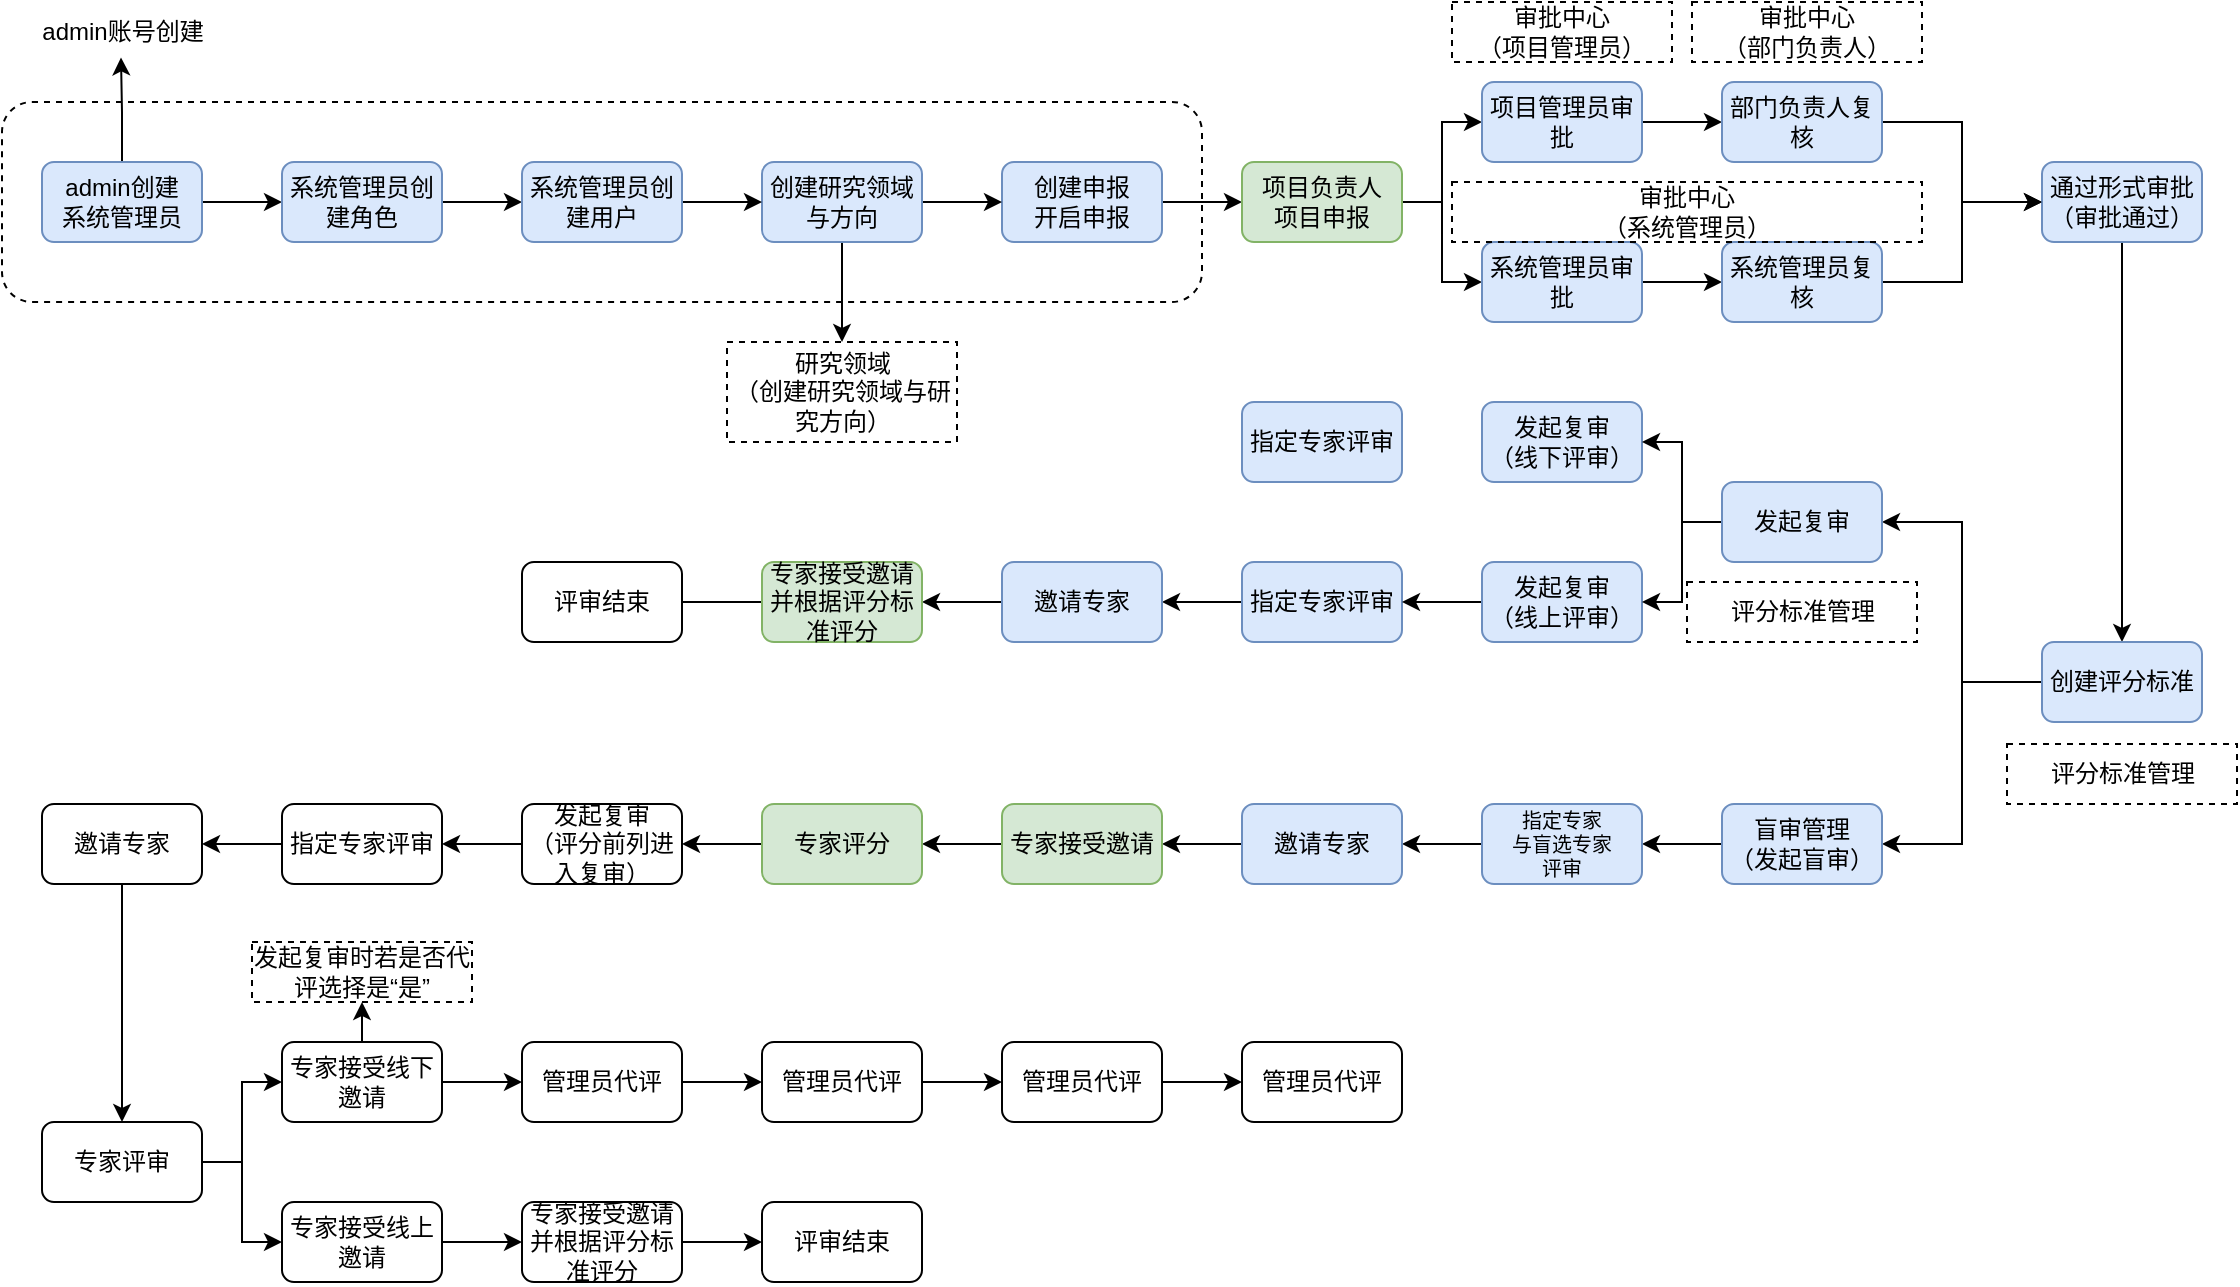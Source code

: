 <mxfile version="21.6.9" type="github">
  <diagram name="第 1 页" id="8AalZhf0SuC_jpaXCOYt">
    <mxGraphModel dx="1207" dy="667" grid="1" gridSize="10" guides="1" tooltips="1" connect="1" arrows="1" fold="1" page="1" pageScale="1" pageWidth="4681" pageHeight="3300" math="0" shadow="0">
      <root>
        <mxCell id="0" />
        <mxCell id="1" parent="0" />
        <mxCell id="mLf53-jrDhpxrXsrKtnD-4" value="" style="rounded=1;whiteSpace=wrap;html=1;dashed=1;" vertex="1" parent="1">
          <mxGeometry x="180" y="130" width="600" height="100" as="geometry" />
        </mxCell>
        <mxCell id="mLf53-jrDhpxrXsrKtnD-6" style="edgeStyle=orthogonalEdgeStyle;rounded=0;orthogonalLoop=1;jettySize=auto;html=1;exitX=1;exitY=0.5;exitDx=0;exitDy=0;entryX=0;entryY=0.5;entryDx=0;entryDy=0;" edge="1" parent="1" source="mLf53-jrDhpxrXsrKtnD-1" target="mLf53-jrDhpxrXsrKtnD-2">
          <mxGeometry relative="1" as="geometry" />
        </mxCell>
        <mxCell id="mLf53-jrDhpxrXsrKtnD-15" style="edgeStyle=orthogonalEdgeStyle;rounded=0;orthogonalLoop=1;jettySize=auto;html=1;exitX=0.5;exitY=0;exitDx=0;exitDy=0;entryX=0.495;entryY=0.924;entryDx=0;entryDy=0;entryPerimeter=0;" edge="1" parent="1" source="mLf53-jrDhpxrXsrKtnD-1" target="mLf53-jrDhpxrXsrKtnD-5">
          <mxGeometry relative="1" as="geometry" />
        </mxCell>
        <mxCell id="mLf53-jrDhpxrXsrKtnD-1" value="admin创建&lt;br&gt;系统管理员" style="rounded=1;whiteSpace=wrap;html=1;fillColor=#dae8fc;strokeColor=#6c8ebf;" vertex="1" parent="1">
          <mxGeometry x="200" y="160" width="80" height="40" as="geometry" />
        </mxCell>
        <mxCell id="mLf53-jrDhpxrXsrKtnD-10" style="edgeStyle=orthogonalEdgeStyle;rounded=0;orthogonalLoop=1;jettySize=auto;html=1;exitX=1;exitY=0.5;exitDx=0;exitDy=0;" edge="1" parent="1" source="mLf53-jrDhpxrXsrKtnD-2" target="mLf53-jrDhpxrXsrKtnD-9">
          <mxGeometry relative="1" as="geometry" />
        </mxCell>
        <mxCell id="mLf53-jrDhpxrXsrKtnD-2" value="系统管理员创建角色" style="rounded=1;whiteSpace=wrap;html=1;fillColor=#dae8fc;strokeColor=#6c8ebf;" vertex="1" parent="1">
          <mxGeometry x="320" y="160" width="80" height="40" as="geometry" />
        </mxCell>
        <mxCell id="mLf53-jrDhpxrXsrKtnD-13" style="edgeStyle=orthogonalEdgeStyle;rounded=0;orthogonalLoop=1;jettySize=auto;html=1;exitX=1;exitY=0.5;exitDx=0;exitDy=0;entryX=0;entryY=0.5;entryDx=0;entryDy=0;" edge="1" parent="1" source="mLf53-jrDhpxrXsrKtnD-3" target="mLf53-jrDhpxrXsrKtnD-7">
          <mxGeometry relative="1" as="geometry" />
        </mxCell>
        <mxCell id="mLf53-jrDhpxrXsrKtnD-3" value="创建申报&lt;br&gt;开启申报" style="rounded=1;whiteSpace=wrap;html=1;fillColor=#dae8fc;strokeColor=#6c8ebf;" vertex="1" parent="1">
          <mxGeometry x="680" y="160" width="80" height="40" as="geometry" />
        </mxCell>
        <mxCell id="mLf53-jrDhpxrXsrKtnD-5" value="admin账号创建" style="text;html=1;align=center;verticalAlign=middle;resizable=0;points=[];autosize=1;strokeColor=none;fillColor=none;" vertex="1" parent="1">
          <mxGeometry x="190" y="80" width="100" height="30" as="geometry" />
        </mxCell>
        <mxCell id="mLf53-jrDhpxrXsrKtnD-48" style="edgeStyle=orthogonalEdgeStyle;rounded=0;orthogonalLoop=1;jettySize=auto;html=1;exitX=1;exitY=0.5;exitDx=0;exitDy=0;entryX=0;entryY=0.5;entryDx=0;entryDy=0;" edge="1" parent="1" source="mLf53-jrDhpxrXsrKtnD-7" target="mLf53-jrDhpxrXsrKtnD-17">
          <mxGeometry relative="1" as="geometry" />
        </mxCell>
        <mxCell id="mLf53-jrDhpxrXsrKtnD-49" style="edgeStyle=orthogonalEdgeStyle;rounded=0;orthogonalLoop=1;jettySize=auto;html=1;exitX=1;exitY=0.5;exitDx=0;exitDy=0;entryX=0;entryY=0.5;entryDx=0;entryDy=0;" edge="1" parent="1" source="mLf53-jrDhpxrXsrKtnD-7" target="mLf53-jrDhpxrXsrKtnD-35">
          <mxGeometry relative="1" as="geometry" />
        </mxCell>
        <mxCell id="mLf53-jrDhpxrXsrKtnD-7" value="项目负责人&lt;br&gt;项目申报" style="rounded=1;whiteSpace=wrap;html=1;fillColor=#d5e8d4;strokeColor=#82b366;" vertex="1" parent="1">
          <mxGeometry x="800" y="160" width="80" height="40" as="geometry" />
        </mxCell>
        <mxCell id="mLf53-jrDhpxrXsrKtnD-12" style="edgeStyle=orthogonalEdgeStyle;rounded=0;orthogonalLoop=1;jettySize=auto;html=1;exitX=1;exitY=0.5;exitDx=0;exitDy=0;" edge="1" parent="1" source="mLf53-jrDhpxrXsrKtnD-8" target="mLf53-jrDhpxrXsrKtnD-3">
          <mxGeometry relative="1" as="geometry" />
        </mxCell>
        <mxCell id="mLf53-jrDhpxrXsrKtnD-192" style="edgeStyle=orthogonalEdgeStyle;rounded=0;orthogonalLoop=1;jettySize=auto;html=1;exitX=0.5;exitY=1;exitDx=0;exitDy=0;entryX=0.5;entryY=0;entryDx=0;entryDy=0;" edge="1" parent="1" source="mLf53-jrDhpxrXsrKtnD-8" target="mLf53-jrDhpxrXsrKtnD-190">
          <mxGeometry relative="1" as="geometry" />
        </mxCell>
        <mxCell id="mLf53-jrDhpxrXsrKtnD-8" value="创建研究领域与方向" style="rounded=1;whiteSpace=wrap;html=1;fillColor=#dae8fc;strokeColor=#6c8ebf;" vertex="1" parent="1">
          <mxGeometry x="560" y="160" width="80" height="40" as="geometry" />
        </mxCell>
        <mxCell id="mLf53-jrDhpxrXsrKtnD-11" style="edgeStyle=orthogonalEdgeStyle;rounded=0;orthogonalLoop=1;jettySize=auto;html=1;exitX=1;exitY=0.5;exitDx=0;exitDy=0;entryX=0;entryY=0.5;entryDx=0;entryDy=0;" edge="1" parent="1" source="mLf53-jrDhpxrXsrKtnD-9" target="mLf53-jrDhpxrXsrKtnD-8">
          <mxGeometry relative="1" as="geometry" />
        </mxCell>
        <mxCell id="mLf53-jrDhpxrXsrKtnD-9" value="系统管理员创建用户" style="rounded=1;whiteSpace=wrap;html=1;fillColor=#dae8fc;strokeColor=#6c8ebf;" vertex="1" parent="1">
          <mxGeometry x="440" y="160" width="80" height="40" as="geometry" />
        </mxCell>
        <mxCell id="mLf53-jrDhpxrXsrKtnD-50" style="edgeStyle=orthogonalEdgeStyle;rounded=0;orthogonalLoop=1;jettySize=auto;html=1;exitX=1;exitY=0.5;exitDx=0;exitDy=0;" edge="1" parent="1" source="mLf53-jrDhpxrXsrKtnD-17" target="mLf53-jrDhpxrXsrKtnD-18">
          <mxGeometry relative="1" as="geometry" />
        </mxCell>
        <mxCell id="mLf53-jrDhpxrXsrKtnD-17" value="项目管理员审批" style="rounded=1;whiteSpace=wrap;html=1;fillColor=#dae8fc;strokeColor=#6c8ebf;" vertex="1" parent="1">
          <mxGeometry x="920" y="120" width="80" height="40" as="geometry" />
        </mxCell>
        <mxCell id="mLf53-jrDhpxrXsrKtnD-52" style="edgeStyle=orthogonalEdgeStyle;rounded=0;orthogonalLoop=1;jettySize=auto;html=1;exitX=1;exitY=0.5;exitDx=0;exitDy=0;entryX=0;entryY=0.5;entryDx=0;entryDy=0;" edge="1" parent="1" source="mLf53-jrDhpxrXsrKtnD-18" target="mLf53-jrDhpxrXsrKtnD-19">
          <mxGeometry relative="1" as="geometry" />
        </mxCell>
        <mxCell id="mLf53-jrDhpxrXsrKtnD-18" value="部门负责人复核" style="rounded=1;whiteSpace=wrap;html=1;fillColor=#dae8fc;strokeColor=#6c8ebf;" vertex="1" parent="1">
          <mxGeometry x="1040" y="120" width="80" height="40" as="geometry" />
        </mxCell>
        <mxCell id="mLf53-jrDhpxrXsrKtnD-150" style="edgeStyle=orthogonalEdgeStyle;rounded=0;orthogonalLoop=1;jettySize=auto;html=1;exitX=0.5;exitY=1;exitDx=0;exitDy=0;" edge="1" parent="1" source="mLf53-jrDhpxrXsrKtnD-19" target="mLf53-jrDhpxrXsrKtnD-23">
          <mxGeometry relative="1" as="geometry" />
        </mxCell>
        <mxCell id="mLf53-jrDhpxrXsrKtnD-19" value="通过形式审批&lt;br&gt;（审批通过）" style="rounded=1;whiteSpace=wrap;html=1;fillColor=#dae8fc;strokeColor=#6c8ebf;" vertex="1" parent="1">
          <mxGeometry x="1200" y="160" width="80" height="40" as="geometry" />
        </mxCell>
        <mxCell id="mLf53-jrDhpxrXsrKtnD-151" style="edgeStyle=orthogonalEdgeStyle;rounded=0;orthogonalLoop=1;jettySize=auto;html=1;exitX=0;exitY=0.5;exitDx=0;exitDy=0;entryX=1;entryY=0.5;entryDx=0;entryDy=0;" edge="1" parent="1" source="mLf53-jrDhpxrXsrKtnD-23" target="mLf53-jrDhpxrXsrKtnD-74">
          <mxGeometry relative="1" as="geometry" />
        </mxCell>
        <mxCell id="mLf53-jrDhpxrXsrKtnD-152" style="edgeStyle=orthogonalEdgeStyle;rounded=0;orthogonalLoop=1;jettySize=auto;html=1;exitX=0;exitY=0.5;exitDx=0;exitDy=0;entryX=1;entryY=0.5;entryDx=0;entryDy=0;" edge="1" parent="1" source="mLf53-jrDhpxrXsrKtnD-23" target="mLf53-jrDhpxrXsrKtnD-34">
          <mxGeometry relative="1" as="geometry" />
        </mxCell>
        <mxCell id="mLf53-jrDhpxrXsrKtnD-23" value="创建评分标准" style="rounded=1;whiteSpace=wrap;html=1;fillColor=#dae8fc;strokeColor=#6c8ebf;" vertex="1" parent="1">
          <mxGeometry x="1200" y="400" width="80" height="40" as="geometry" />
        </mxCell>
        <mxCell id="mLf53-jrDhpxrXsrKtnD-71" style="edgeStyle=orthogonalEdgeStyle;rounded=0;orthogonalLoop=1;jettySize=auto;html=1;exitX=0;exitY=0.5;exitDx=0;exitDy=0;entryX=1;entryY=0.5;entryDx=0;entryDy=0;" edge="1" parent="1" source="mLf53-jrDhpxrXsrKtnD-24" target="mLf53-jrDhpxrXsrKtnD-64">
          <mxGeometry relative="1" as="geometry" />
        </mxCell>
        <mxCell id="mLf53-jrDhpxrXsrKtnD-24" value="指定专家评审" style="rounded=1;whiteSpace=wrap;html=1;fillColor=#dae8fc;strokeColor=#6c8ebf;" vertex="1" parent="1">
          <mxGeometry x="800" y="360" width="80" height="40" as="geometry" />
        </mxCell>
        <mxCell id="mLf53-jrDhpxrXsrKtnD-59" style="edgeStyle=orthogonalEdgeStyle;rounded=0;orthogonalLoop=1;jettySize=auto;html=1;exitX=0;exitY=0.5;exitDx=0;exitDy=0;entryX=1;entryY=0.5;entryDx=0;entryDy=0;" edge="1" parent="1" source="mLf53-jrDhpxrXsrKtnD-33" target="mLf53-jrDhpxrXsrKtnD-24">
          <mxGeometry relative="1" as="geometry" />
        </mxCell>
        <mxCell id="mLf53-jrDhpxrXsrKtnD-33" value="发起复审&lt;br&gt;（线上评审）" style="rounded=1;whiteSpace=wrap;html=1;fillColor=#dae8fc;strokeColor=#6c8ebf;" vertex="1" parent="1">
          <mxGeometry x="920" y="360" width="80" height="40" as="geometry" />
        </mxCell>
        <mxCell id="mLf53-jrDhpxrXsrKtnD-62" style="edgeStyle=orthogonalEdgeStyle;rounded=0;orthogonalLoop=1;jettySize=auto;html=1;exitX=0;exitY=0.5;exitDx=0;exitDy=0;entryX=1;entryY=0.5;entryDx=0;entryDy=0;" edge="1" parent="1" source="mLf53-jrDhpxrXsrKtnD-34" target="mLf53-jrDhpxrXsrKtnD-61">
          <mxGeometry relative="1" as="geometry" />
        </mxCell>
        <mxCell id="mLf53-jrDhpxrXsrKtnD-34" value="盲审管理&lt;br&gt;（发起盲审）" style="rounded=1;whiteSpace=wrap;html=1;fillColor=#dae8fc;strokeColor=#6c8ebf;" vertex="1" parent="1">
          <mxGeometry x="1040" y="481" width="80" height="40" as="geometry" />
        </mxCell>
        <mxCell id="mLf53-jrDhpxrXsrKtnD-51" style="edgeStyle=orthogonalEdgeStyle;rounded=0;orthogonalLoop=1;jettySize=auto;html=1;exitX=1;exitY=0.5;exitDx=0;exitDy=0;entryX=0;entryY=0.5;entryDx=0;entryDy=0;" edge="1" parent="1" source="mLf53-jrDhpxrXsrKtnD-35" target="mLf53-jrDhpxrXsrKtnD-38">
          <mxGeometry relative="1" as="geometry" />
        </mxCell>
        <mxCell id="mLf53-jrDhpxrXsrKtnD-35" value="系统管理员审批" style="rounded=1;whiteSpace=wrap;html=1;fillColor=#dae8fc;strokeColor=#6c8ebf;" vertex="1" parent="1">
          <mxGeometry x="920" y="200" width="80" height="40" as="geometry" />
        </mxCell>
        <mxCell id="mLf53-jrDhpxrXsrKtnD-53" style="edgeStyle=orthogonalEdgeStyle;rounded=0;orthogonalLoop=1;jettySize=auto;html=1;exitX=1;exitY=0.5;exitDx=0;exitDy=0;entryX=0;entryY=0.5;entryDx=0;entryDy=0;" edge="1" parent="1" source="mLf53-jrDhpxrXsrKtnD-38" target="mLf53-jrDhpxrXsrKtnD-19">
          <mxGeometry relative="1" as="geometry" />
        </mxCell>
        <mxCell id="mLf53-jrDhpxrXsrKtnD-38" value="系统管理员复核" style="rounded=1;whiteSpace=wrap;html=1;fillColor=#dae8fc;strokeColor=#6c8ebf;" vertex="1" parent="1">
          <mxGeometry x="1040" y="200" width="80" height="40" as="geometry" />
        </mxCell>
        <mxCell id="mLf53-jrDhpxrXsrKtnD-96" style="edgeStyle=orthogonalEdgeStyle;rounded=0;orthogonalLoop=1;jettySize=auto;html=1;exitX=0;exitY=0.5;exitDx=0;exitDy=0;entryX=1;entryY=0.5;entryDx=0;entryDy=0;" edge="1" parent="1" source="mLf53-jrDhpxrXsrKtnD-61" target="mLf53-jrDhpxrXsrKtnD-65">
          <mxGeometry relative="1" as="geometry" />
        </mxCell>
        <mxCell id="mLf53-jrDhpxrXsrKtnD-61" value="指定专家&lt;br style=&quot;font-size: 10px;&quot;&gt;与盲选专家&lt;br style=&quot;font-size: 10px;&quot;&gt;评审" style="rounded=1;whiteSpace=wrap;html=1;fontSize=10;fillColor=#dae8fc;strokeColor=#6c8ebf;" vertex="1" parent="1">
          <mxGeometry x="920" y="481" width="80" height="40" as="geometry" />
        </mxCell>
        <mxCell id="mLf53-jrDhpxrXsrKtnD-70" style="edgeStyle=orthogonalEdgeStyle;rounded=0;orthogonalLoop=1;jettySize=auto;html=1;exitX=0;exitY=0.5;exitDx=0;exitDy=0;entryX=1;entryY=0.5;entryDx=0;entryDy=0;" edge="1" parent="1" source="mLf53-jrDhpxrXsrKtnD-64" target="mLf53-jrDhpxrXsrKtnD-66">
          <mxGeometry relative="1" as="geometry" />
        </mxCell>
        <mxCell id="mLf53-jrDhpxrXsrKtnD-64" value="邀请专家" style="rounded=1;whiteSpace=wrap;html=1;fillColor=#dae8fc;strokeColor=#6c8ebf;" vertex="1" parent="1">
          <mxGeometry x="680" y="360" width="80" height="40" as="geometry" />
        </mxCell>
        <mxCell id="mLf53-jrDhpxrXsrKtnD-97" style="edgeStyle=orthogonalEdgeStyle;rounded=0;orthogonalLoop=1;jettySize=auto;html=1;exitX=0;exitY=0.5;exitDx=0;exitDy=0;entryX=1;entryY=0.5;entryDx=0;entryDy=0;" edge="1" parent="1" source="mLf53-jrDhpxrXsrKtnD-65" target="mLf53-jrDhpxrXsrKtnD-67">
          <mxGeometry relative="1" as="geometry" />
        </mxCell>
        <mxCell id="mLf53-jrDhpxrXsrKtnD-65" value="邀请专家" style="rounded=1;whiteSpace=wrap;html=1;fillColor=#dae8fc;strokeColor=#6c8ebf;" vertex="1" parent="1">
          <mxGeometry x="800" y="481" width="80" height="40" as="geometry" />
        </mxCell>
        <mxCell id="mLf53-jrDhpxrXsrKtnD-69" style="edgeStyle=orthogonalEdgeStyle;rounded=0;orthogonalLoop=1;jettySize=auto;html=1;exitX=0;exitY=0.5;exitDx=0;exitDy=0;entryX=1;entryY=0.5;entryDx=0;entryDy=0;" edge="1" parent="1" source="mLf53-jrDhpxrXsrKtnD-66">
          <mxGeometry relative="1" as="geometry">
            <mxPoint x="480" y="380" as="targetPoint" />
          </mxGeometry>
        </mxCell>
        <mxCell id="mLf53-jrDhpxrXsrKtnD-66" value="专家接受邀请并根据评分标准评分" style="rounded=1;whiteSpace=wrap;html=1;strokeColor=#82b366;fillColor=#d5e8d4;" vertex="1" parent="1">
          <mxGeometry x="560" y="360" width="80" height="40" as="geometry" />
        </mxCell>
        <mxCell id="mLf53-jrDhpxrXsrKtnD-117" style="edgeStyle=orthogonalEdgeStyle;rounded=0;orthogonalLoop=1;jettySize=auto;html=1;exitX=0;exitY=0.5;exitDx=0;exitDy=0;" edge="1" parent="1" source="mLf53-jrDhpxrXsrKtnD-67" target="mLf53-jrDhpxrXsrKtnD-115">
          <mxGeometry relative="1" as="geometry" />
        </mxCell>
        <mxCell id="mLf53-jrDhpxrXsrKtnD-67" value="专家接受邀请" style="rounded=1;whiteSpace=wrap;html=1;strokeColor=#82b366;fillColor=#d5e8d4;" vertex="1" parent="1">
          <mxGeometry x="680" y="481" width="80" height="40" as="geometry" />
        </mxCell>
        <mxCell id="mLf53-jrDhpxrXsrKtnD-72" value="评审结束" style="rounded=1;whiteSpace=wrap;html=1;" vertex="1" parent="1">
          <mxGeometry x="440" y="360" width="80" height="40" as="geometry" />
        </mxCell>
        <mxCell id="mLf53-jrDhpxrXsrKtnD-73" value="发起复审&lt;br&gt;（线下评审）" style="rounded=1;whiteSpace=wrap;html=1;fillColor=#dae8fc;strokeColor=#6c8ebf;" vertex="1" parent="1">
          <mxGeometry x="920" y="280" width="80" height="40" as="geometry" />
        </mxCell>
        <mxCell id="mLf53-jrDhpxrXsrKtnD-76" style="edgeStyle=orthogonalEdgeStyle;rounded=0;orthogonalLoop=1;jettySize=auto;html=1;exitX=0;exitY=0.5;exitDx=0;exitDy=0;entryX=1;entryY=0.5;entryDx=0;entryDy=0;" edge="1" parent="1" source="mLf53-jrDhpxrXsrKtnD-74" target="mLf53-jrDhpxrXsrKtnD-33">
          <mxGeometry relative="1" as="geometry" />
        </mxCell>
        <mxCell id="mLf53-jrDhpxrXsrKtnD-77" style="edgeStyle=orthogonalEdgeStyle;rounded=0;orthogonalLoop=1;jettySize=auto;html=1;exitX=0;exitY=0.5;exitDx=0;exitDy=0;entryX=1;entryY=0.5;entryDx=0;entryDy=0;" edge="1" parent="1" source="mLf53-jrDhpxrXsrKtnD-74" target="mLf53-jrDhpxrXsrKtnD-73">
          <mxGeometry relative="1" as="geometry" />
        </mxCell>
        <mxCell id="mLf53-jrDhpxrXsrKtnD-74" value="发起复审" style="rounded=1;whiteSpace=wrap;html=1;fillColor=#dae8fc;strokeColor=#6c8ebf;" vertex="1" parent="1">
          <mxGeometry x="1040" y="320" width="80" height="40" as="geometry" />
        </mxCell>
        <mxCell id="mLf53-jrDhpxrXsrKtnD-78" value="指定专家评审" style="rounded=1;whiteSpace=wrap;html=1;fillColor=#dae8fc;strokeColor=#6c8ebf;" vertex="1" parent="1">
          <mxGeometry x="800" y="280" width="80" height="40" as="geometry" />
        </mxCell>
        <mxCell id="mLf53-jrDhpxrXsrKtnD-157" style="edgeStyle=orthogonalEdgeStyle;rounded=0;orthogonalLoop=1;jettySize=auto;html=1;exitX=0;exitY=0.5;exitDx=0;exitDy=0;entryX=1;entryY=0.5;entryDx=0;entryDy=0;" edge="1" parent="1" source="mLf53-jrDhpxrXsrKtnD-115" target="mLf53-jrDhpxrXsrKtnD-92">
          <mxGeometry relative="1" as="geometry" />
        </mxCell>
        <mxCell id="mLf53-jrDhpxrXsrKtnD-115" value="专家评分" style="rounded=1;whiteSpace=wrap;html=1;strokeColor=#82b366;fillColor=#d5e8d4;" vertex="1" parent="1">
          <mxGeometry x="560" y="481" width="80" height="40" as="geometry" />
        </mxCell>
        <mxCell id="mLf53-jrDhpxrXsrKtnD-153" style="edgeStyle=orthogonalEdgeStyle;rounded=0;orthogonalLoop=1;jettySize=auto;html=1;exitX=0;exitY=0.5;exitDx=0;exitDy=0;entryX=1;entryY=0.5;entryDx=0;entryDy=0;" edge="1" parent="1" source="mLf53-jrDhpxrXsrKtnD-92" target="mLf53-jrDhpxrXsrKtnD-81">
          <mxGeometry relative="1" as="geometry" />
        </mxCell>
        <mxCell id="mLf53-jrDhpxrXsrKtnD-92" value="发起复审&lt;br&gt;（评分前列进入复审）" style="rounded=1;whiteSpace=wrap;html=1;" vertex="1" parent="1">
          <mxGeometry x="440" y="481" width="80" height="40" as="geometry" />
        </mxCell>
        <mxCell id="mLf53-jrDhpxrXsrKtnD-159" style="edgeStyle=orthogonalEdgeStyle;rounded=0;orthogonalLoop=1;jettySize=auto;html=1;exitX=0;exitY=0.5;exitDx=0;exitDy=0;entryX=1;entryY=0.5;entryDx=0;entryDy=0;" edge="1" parent="1" source="mLf53-jrDhpxrXsrKtnD-81" target="mLf53-jrDhpxrXsrKtnD-158">
          <mxGeometry relative="1" as="geometry" />
        </mxCell>
        <mxCell id="mLf53-jrDhpxrXsrKtnD-81" value="指定专家评审" style="rounded=1;whiteSpace=wrap;html=1;" vertex="1" parent="1">
          <mxGeometry x="320" y="481" width="80" height="40" as="geometry" />
        </mxCell>
        <mxCell id="mLf53-jrDhpxrXsrKtnD-176" style="edgeStyle=orthogonalEdgeStyle;rounded=0;orthogonalLoop=1;jettySize=auto;html=1;exitX=1;exitY=0.5;exitDx=0;exitDy=0;" edge="1" parent="1" source="mLf53-jrDhpxrXsrKtnD-87" target="mLf53-jrDhpxrXsrKtnD-173">
          <mxGeometry relative="1" as="geometry" />
        </mxCell>
        <mxCell id="mLf53-jrDhpxrXsrKtnD-87" value="管理员代评" style="rounded=1;whiteSpace=wrap;html=1;" vertex="1" parent="1">
          <mxGeometry x="440" y="600" width="80" height="40" as="geometry" />
        </mxCell>
        <mxCell id="mLf53-jrDhpxrXsrKtnD-163" style="edgeStyle=orthogonalEdgeStyle;rounded=0;orthogonalLoop=1;jettySize=auto;html=1;exitX=1;exitY=0.5;exitDx=0;exitDy=0;entryX=0;entryY=0.5;entryDx=0;entryDy=0;" edge="1" parent="1" source="mLf53-jrDhpxrXsrKtnD-142" target="mLf53-jrDhpxrXsrKtnD-161">
          <mxGeometry relative="1" as="geometry" />
        </mxCell>
        <mxCell id="mLf53-jrDhpxrXsrKtnD-164" style="edgeStyle=orthogonalEdgeStyle;rounded=0;orthogonalLoop=1;jettySize=auto;html=1;exitX=1;exitY=0.5;exitDx=0;exitDy=0;entryX=0;entryY=0.5;entryDx=0;entryDy=0;" edge="1" parent="1" source="mLf53-jrDhpxrXsrKtnD-142" target="mLf53-jrDhpxrXsrKtnD-143">
          <mxGeometry relative="1" as="geometry" />
        </mxCell>
        <mxCell id="mLf53-jrDhpxrXsrKtnD-142" value="专家评审" style="rounded=1;whiteSpace=wrap;html=1;" vertex="1" parent="1">
          <mxGeometry x="200" y="640" width="80" height="40" as="geometry" />
        </mxCell>
        <mxCell id="mLf53-jrDhpxrXsrKtnD-167" style="edgeStyle=orthogonalEdgeStyle;rounded=0;orthogonalLoop=1;jettySize=auto;html=1;exitX=1;exitY=0.5;exitDx=0;exitDy=0;entryX=0;entryY=0.5;entryDx=0;entryDy=0;" edge="1" parent="1" source="mLf53-jrDhpxrXsrKtnD-143" target="mLf53-jrDhpxrXsrKtnD-166">
          <mxGeometry relative="1" as="geometry" />
        </mxCell>
        <mxCell id="mLf53-jrDhpxrXsrKtnD-143" value="专家接受线上邀请" style="rounded=1;whiteSpace=wrap;html=1;" vertex="1" parent="1">
          <mxGeometry x="320" y="680" width="80" height="40" as="geometry" />
        </mxCell>
        <mxCell id="mLf53-jrDhpxrXsrKtnD-160" style="edgeStyle=orthogonalEdgeStyle;rounded=0;orthogonalLoop=1;jettySize=auto;html=1;exitX=0.5;exitY=1;exitDx=0;exitDy=0;entryX=0.5;entryY=0;entryDx=0;entryDy=0;" edge="1" parent="1" source="mLf53-jrDhpxrXsrKtnD-158" target="mLf53-jrDhpxrXsrKtnD-142">
          <mxGeometry relative="1" as="geometry" />
        </mxCell>
        <mxCell id="mLf53-jrDhpxrXsrKtnD-158" value="邀请专家" style="rounded=1;whiteSpace=wrap;html=1;" vertex="1" parent="1">
          <mxGeometry x="200" y="481" width="80" height="40" as="geometry" />
        </mxCell>
        <mxCell id="mLf53-jrDhpxrXsrKtnD-165" style="edgeStyle=orthogonalEdgeStyle;rounded=0;orthogonalLoop=1;jettySize=auto;html=1;exitX=1;exitY=0.5;exitDx=0;exitDy=0;" edge="1" parent="1" source="mLf53-jrDhpxrXsrKtnD-161" target="mLf53-jrDhpxrXsrKtnD-87">
          <mxGeometry relative="1" as="geometry" />
        </mxCell>
        <mxCell id="mLf53-jrDhpxrXsrKtnD-171" style="edgeStyle=orthogonalEdgeStyle;rounded=0;orthogonalLoop=1;jettySize=auto;html=1;exitX=0.5;exitY=0;exitDx=0;exitDy=0;entryX=0.5;entryY=1;entryDx=0;entryDy=0;" edge="1" parent="1" source="mLf53-jrDhpxrXsrKtnD-161" target="mLf53-jrDhpxrXsrKtnD-170">
          <mxGeometry relative="1" as="geometry" />
        </mxCell>
        <mxCell id="mLf53-jrDhpxrXsrKtnD-161" value="专家接受线下邀请" style="rounded=1;whiteSpace=wrap;html=1;" vertex="1" parent="1">
          <mxGeometry x="320" y="600" width="80" height="40" as="geometry" />
        </mxCell>
        <mxCell id="mLf53-jrDhpxrXsrKtnD-179" style="edgeStyle=orthogonalEdgeStyle;rounded=0;orthogonalLoop=1;jettySize=auto;html=1;exitX=1;exitY=0.5;exitDx=0;exitDy=0;entryX=0;entryY=0.5;entryDx=0;entryDy=0;" edge="1" parent="1" source="mLf53-jrDhpxrXsrKtnD-166" target="mLf53-jrDhpxrXsrKtnD-172">
          <mxGeometry relative="1" as="geometry" />
        </mxCell>
        <mxCell id="mLf53-jrDhpxrXsrKtnD-166" value="专家接受邀请并根据评分标准评分" style="rounded=1;whiteSpace=wrap;html=1;" vertex="1" parent="1">
          <mxGeometry x="440" y="680" width="80" height="40" as="geometry" />
        </mxCell>
        <mxCell id="mLf53-jrDhpxrXsrKtnD-170" value="发起复审时若是否代评选择是“是”" style="text;html=1;strokeColor=default;fillColor=none;align=center;verticalAlign=middle;whiteSpace=wrap;rounded=0;dashed=1;" vertex="1" parent="1">
          <mxGeometry x="305" y="550" width="110" height="30" as="geometry" />
        </mxCell>
        <mxCell id="mLf53-jrDhpxrXsrKtnD-172" value="评审结束" style="rounded=1;whiteSpace=wrap;html=1;" vertex="1" parent="1">
          <mxGeometry x="560" y="680" width="80" height="40" as="geometry" />
        </mxCell>
        <mxCell id="mLf53-jrDhpxrXsrKtnD-177" style="edgeStyle=orthogonalEdgeStyle;rounded=0;orthogonalLoop=1;jettySize=auto;html=1;exitX=1;exitY=0.5;exitDx=0;exitDy=0;entryX=0;entryY=0.5;entryDx=0;entryDy=0;" edge="1" parent="1" source="mLf53-jrDhpxrXsrKtnD-173" target="mLf53-jrDhpxrXsrKtnD-174">
          <mxGeometry relative="1" as="geometry" />
        </mxCell>
        <mxCell id="mLf53-jrDhpxrXsrKtnD-173" value="管理员代评" style="rounded=1;whiteSpace=wrap;html=1;" vertex="1" parent="1">
          <mxGeometry x="560" y="600" width="80" height="40" as="geometry" />
        </mxCell>
        <mxCell id="mLf53-jrDhpxrXsrKtnD-178" style="edgeStyle=orthogonalEdgeStyle;rounded=0;orthogonalLoop=1;jettySize=auto;html=1;exitX=1;exitY=0.5;exitDx=0;exitDy=0;entryX=0;entryY=0.5;entryDx=0;entryDy=0;" edge="1" parent="1" source="mLf53-jrDhpxrXsrKtnD-174" target="mLf53-jrDhpxrXsrKtnD-175">
          <mxGeometry relative="1" as="geometry" />
        </mxCell>
        <mxCell id="mLf53-jrDhpxrXsrKtnD-174" value="管理员代评" style="rounded=1;whiteSpace=wrap;html=1;" vertex="1" parent="1">
          <mxGeometry x="680" y="600" width="80" height="40" as="geometry" />
        </mxCell>
        <mxCell id="mLf53-jrDhpxrXsrKtnD-175" value="管理员代评" style="rounded=1;whiteSpace=wrap;html=1;" vertex="1" parent="1">
          <mxGeometry x="800" y="600" width="80" height="40" as="geometry" />
        </mxCell>
        <mxCell id="mLf53-jrDhpxrXsrKtnD-181" value="审批中心&lt;br&gt;（项目管理员）" style="text;html=1;strokeColor=default;fillColor=none;align=center;verticalAlign=middle;whiteSpace=wrap;rounded=0;dashed=1;" vertex="1" parent="1">
          <mxGeometry x="905" y="80" width="110" height="30" as="geometry" />
        </mxCell>
        <mxCell id="mLf53-jrDhpxrXsrKtnD-182" value="审批中心&lt;br&gt;（部门负责人）" style="text;html=1;strokeColor=default;fillColor=none;align=center;verticalAlign=middle;whiteSpace=wrap;rounded=0;dashed=1;" vertex="1" parent="1">
          <mxGeometry x="1025" y="80" width="115" height="30" as="geometry" />
        </mxCell>
        <mxCell id="mLf53-jrDhpxrXsrKtnD-183" value="审批中心&lt;br&gt;（系统管理员）" style="text;html=1;strokeColor=default;fillColor=none;align=center;verticalAlign=middle;whiteSpace=wrap;rounded=0;dashed=1;" vertex="1" parent="1">
          <mxGeometry x="905" y="170" width="235" height="30" as="geometry" />
        </mxCell>
        <mxCell id="mLf53-jrDhpxrXsrKtnD-186" value="评分标准管理" style="text;html=1;strokeColor=default;fillColor=none;align=center;verticalAlign=middle;whiteSpace=wrap;rounded=0;dashed=1;" vertex="1" parent="1">
          <mxGeometry x="1182.5" y="451" width="115" height="30" as="geometry" />
        </mxCell>
        <mxCell id="mLf53-jrDhpxrXsrKtnD-187" value="评分标准管理" style="text;html=1;strokeColor=default;fillColor=none;align=center;verticalAlign=middle;whiteSpace=wrap;rounded=0;dashed=1;" vertex="1" parent="1">
          <mxGeometry x="1022.5" y="370" width="115" height="30" as="geometry" />
        </mxCell>
        <mxCell id="mLf53-jrDhpxrXsrKtnD-190" value="研究领域&lt;br&gt;（创建研究领域与研究方向）" style="text;html=1;strokeColor=default;fillColor=none;align=center;verticalAlign=middle;whiteSpace=wrap;rounded=0;dashed=1;" vertex="1" parent="1">
          <mxGeometry x="542.5" y="250" width="115" height="50" as="geometry" />
        </mxCell>
      </root>
    </mxGraphModel>
  </diagram>
</mxfile>
